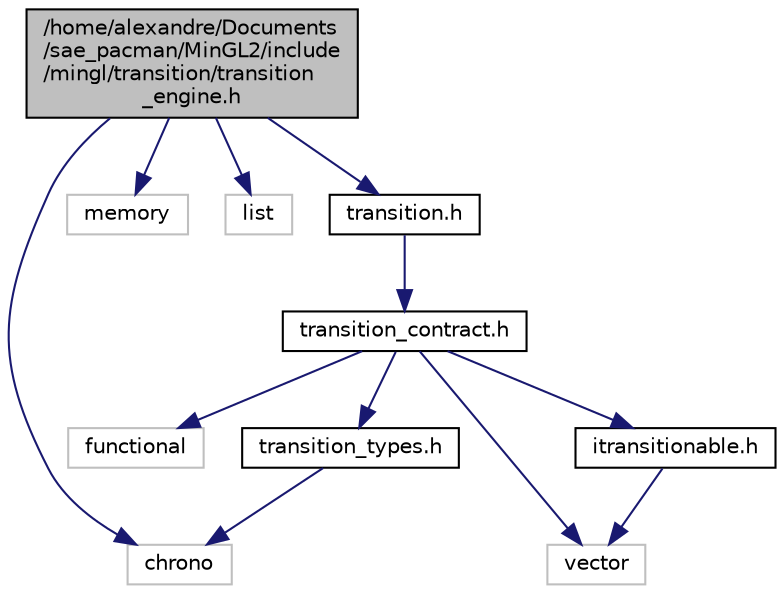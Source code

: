 digraph "/home/alexandre/Documents/sae_pacman/MinGL2/include/mingl/transition/transition_engine.h"
{
 // LATEX_PDF_SIZE
  edge [fontname="Helvetica",fontsize="10",labelfontname="Helvetica",labelfontsize="10"];
  node [fontname="Helvetica",fontsize="10",shape=record];
  Node1 [label="/home/alexandre/Documents\l/sae_pacman/MinGL2/include\l/mingl/transition/transition\l_engine.h",height=0.2,width=0.4,color="black", fillcolor="grey75", style="filled", fontcolor="black",tooltip="Gestionnaire de transition de minGL."];
  Node1 -> Node2 [color="midnightblue",fontsize="10",style="solid",fontname="Helvetica"];
  Node2 [label="chrono",height=0.2,width=0.4,color="grey75", fillcolor="white", style="filled",tooltip=" "];
  Node1 -> Node3 [color="midnightblue",fontsize="10",style="solid",fontname="Helvetica"];
  Node3 [label="memory",height=0.2,width=0.4,color="grey75", fillcolor="white", style="filled",tooltip=" "];
  Node1 -> Node4 [color="midnightblue",fontsize="10",style="solid",fontname="Helvetica"];
  Node4 [label="list",height=0.2,width=0.4,color="grey75", fillcolor="white", style="filled",tooltip=" "];
  Node1 -> Node5 [color="midnightblue",fontsize="10",style="solid",fontname="Helvetica"];
  Node5 [label="transition.h",height=0.2,width=0.4,color="black", fillcolor="white", style="filled",URL="$transition_8h.html",tooltip="Definition d'une transition."];
  Node5 -> Node6 [color="midnightblue",fontsize="10",style="solid",fontname="Helvetica"];
  Node6 [label="transition_contract.h",height=0.2,width=0.4,color="black", fillcolor="white", style="filled",URL="$transition__contract_8h.html",tooltip="Création de la transition."];
  Node6 -> Node7 [color="midnightblue",fontsize="10",style="solid",fontname="Helvetica"];
  Node7 [label="functional",height=0.2,width=0.4,color="grey75", fillcolor="white", style="filled",tooltip=" "];
  Node6 -> Node8 [color="midnightblue",fontsize="10",style="solid",fontname="Helvetica"];
  Node8 [label="vector",height=0.2,width=0.4,color="grey75", fillcolor="white", style="filled",tooltip=" "];
  Node6 -> Node9 [color="midnightblue",fontsize="10",style="solid",fontname="Helvetica"];
  Node9 [label="itransitionable.h",height=0.2,width=0.4,color="black", fillcolor="white", style="filled",URL="$itransitionable_8h.html",tooltip="Interface pour objet \"transitionable\"."];
  Node9 -> Node8 [color="midnightblue",fontsize="10",style="solid",fontname="Helvetica"];
  Node6 -> Node10 [color="midnightblue",fontsize="10",style="solid",fontname="Helvetica"];
  Node10 [label="transition_types.h",height=0.2,width=0.4,color="black", fillcolor="white", style="filled",URL="$transition__types_8h.html",tooltip="Définit quelques types pour les transitions."];
  Node10 -> Node2 [color="midnightblue",fontsize="10",style="solid",fontname="Helvetica"];
}
